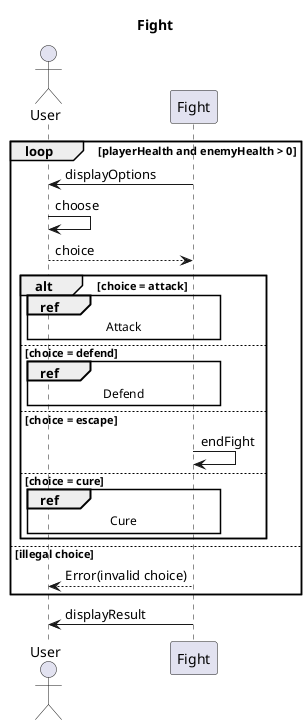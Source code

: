 @startuml

title Fight

actor User
participant Fight

loop playerHealth and enemyHealth > 0
  Fight -> User : displayOptions
  User -> User : choose
  User --> Fight : choice
  alt choice = attack  
    ref over User, Fight : Attack
  else choice = defend
    ref over User, Fight : Defend
  else choice = escape
    Fight -> Fight : endFight
  else choice = cure
    ref over User, Fight : Cure
  end
  else illegal choice
    Fight --> User : Error(invalid choice)
end
Fight -> User : displayResult

@enduml